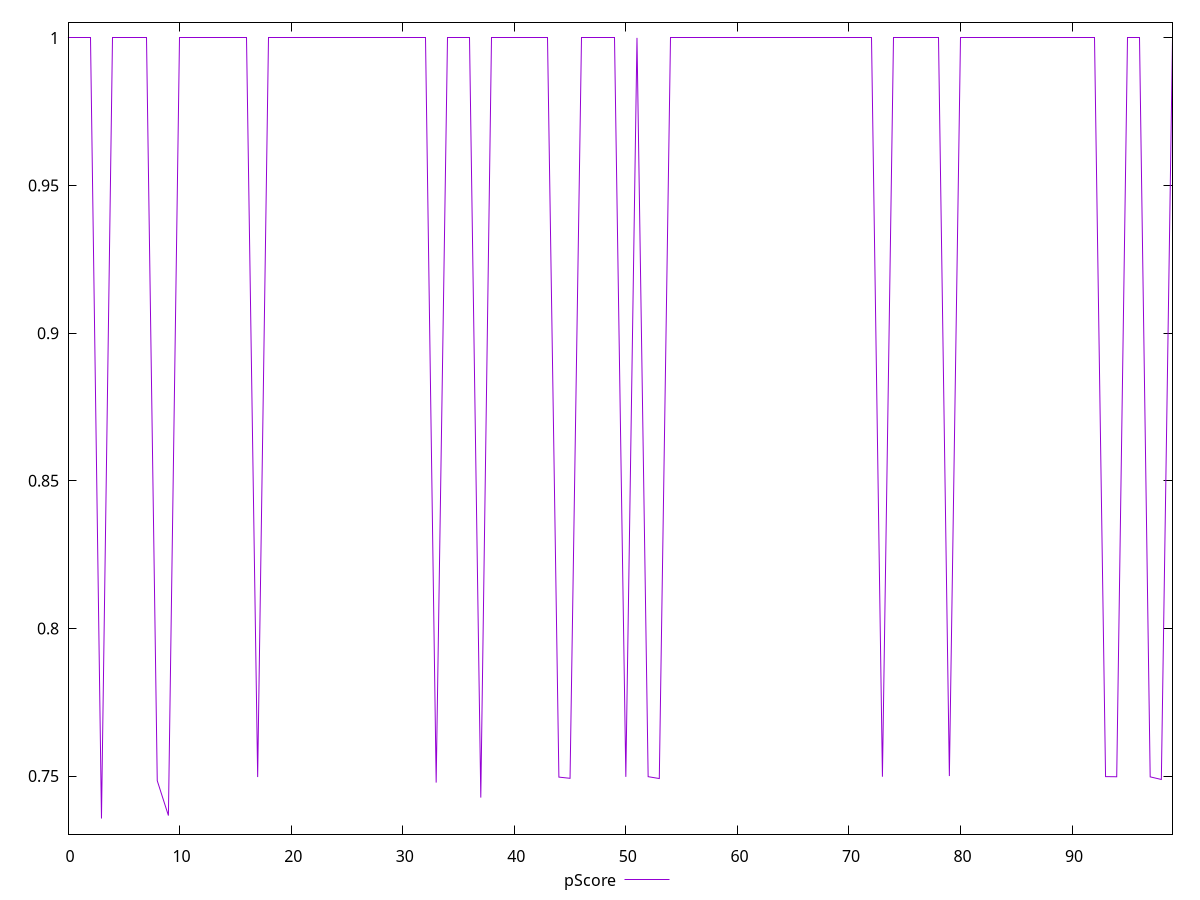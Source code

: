 reset

$pScore <<EOF
0 1
1 1
2 1
3 0.73563
4 1
5 1
6 1
7 1
8 0.7484355555555555
9 0.7366333333333334
10 1
11 1
12 1
13 1
14 1
15 1
16 1
17 0.74968
18 1
19 1
20 1
21 1
22 1
23 1
24 1
25 1
26 1
27 1
28 1
29 1
30 1
31 1
32 1
33 0.7477944444444444
34 1
35 1
36 1
37 0.7427233333333333
38 1
39 1
40 1
41 1
42 1
43 1
44 0.7496544444444444
45 0.7492466666666666
46 1
47 1
48 1
49 1
50 0.74973
51 1
52 0.7498033333333334
53 0.7491688888888889
54 1
55 1
56 1
57 1
58 1
59 1
60 1
61 1
62 1
63 1
64 1
65 1
66 1
67 1
68 1
69 1
70 1
71 1
72 1
73 0.7497866666666667
74 1
75 1
76 1
77 1
78 1
79 0.75
80 1
81 1
82 1
83 1
84 1
85 1
86 1
87 1
88 1
89 1
91 1
92 1
93 0.7498255555555555
94 0.7497722222222222
95 1
96 1
97 0.74974
98 0.7488544444444445
99 1
EOF

set key outside below
set xrange [0:99]
set yrange [0.7303426:1.0052874]
set trange [0.7303426:1.0052874]
set terminal svg size 640, 500 enhanced background rgb 'white'
set output "report/report_00029_2021-02-24T13-36-40.390Z/uses-rel-preconnect/samples/card/pScore/values.svg"

plot $pScore title "pScore" with line

reset
